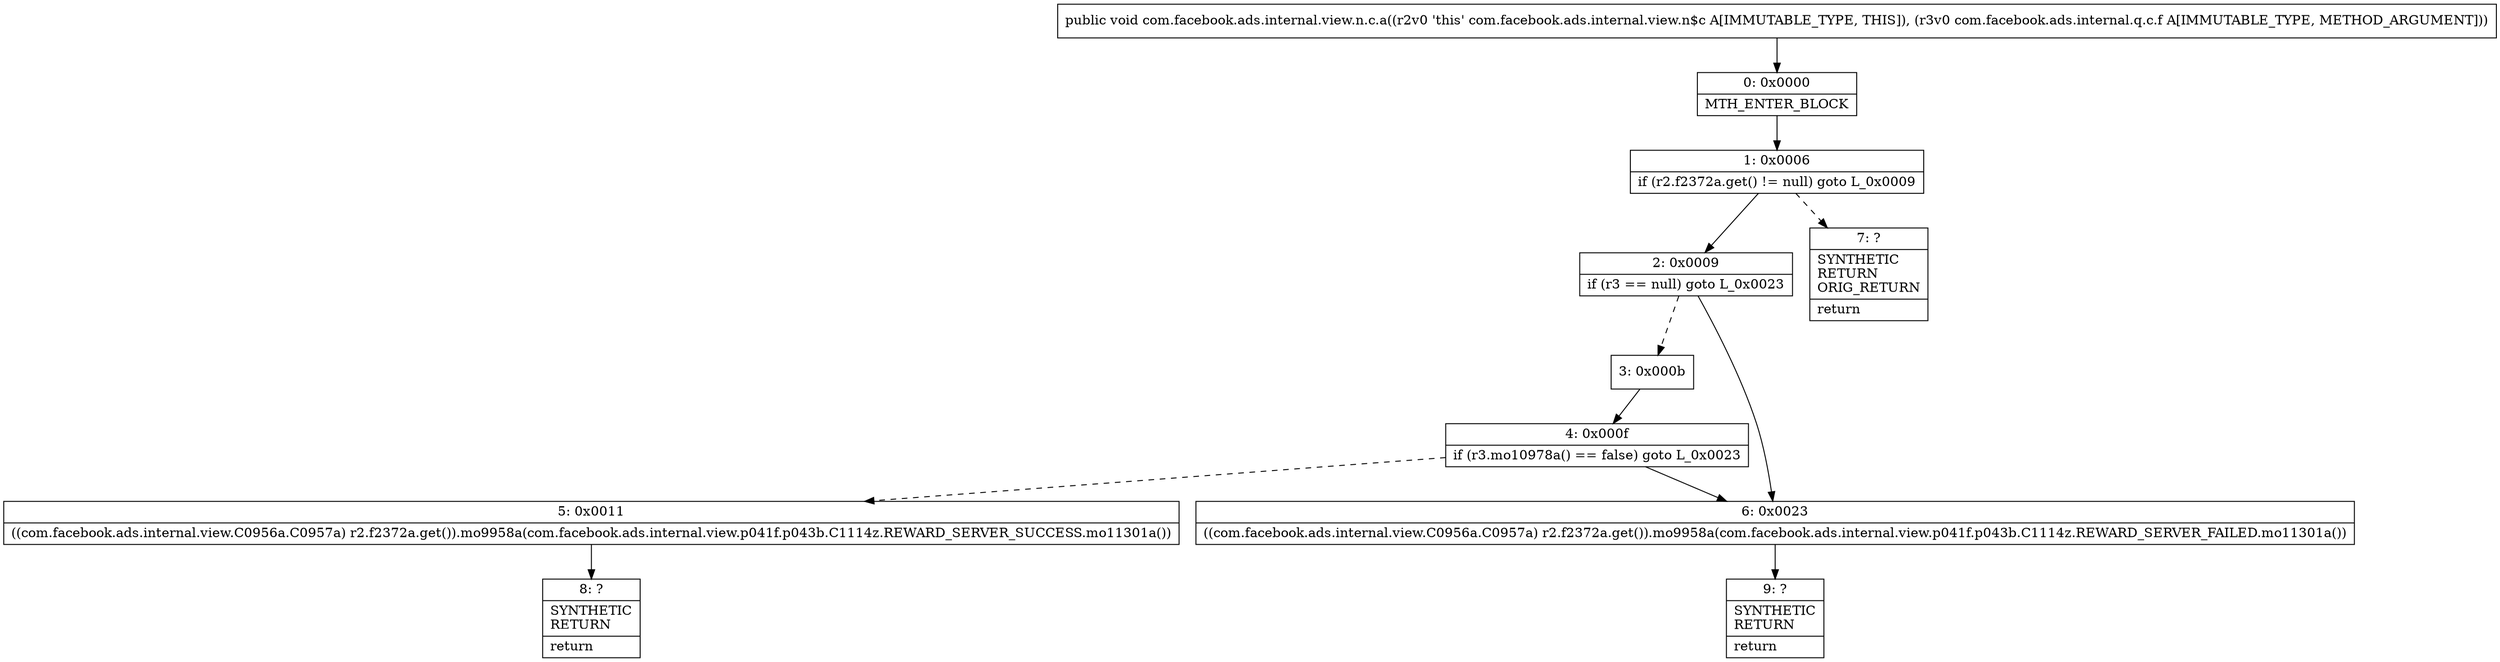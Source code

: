 digraph "CFG forcom.facebook.ads.internal.view.n.c.a(Lcom\/facebook\/ads\/internal\/q\/c\/f;)V" {
Node_0 [shape=record,label="{0\:\ 0x0000|MTH_ENTER_BLOCK\l}"];
Node_1 [shape=record,label="{1\:\ 0x0006|if (r2.f2372a.get() != null) goto L_0x0009\l}"];
Node_2 [shape=record,label="{2\:\ 0x0009|if (r3 == null) goto L_0x0023\l}"];
Node_3 [shape=record,label="{3\:\ 0x000b}"];
Node_4 [shape=record,label="{4\:\ 0x000f|if (r3.mo10978a() == false) goto L_0x0023\l}"];
Node_5 [shape=record,label="{5\:\ 0x0011|((com.facebook.ads.internal.view.C0956a.C0957a) r2.f2372a.get()).mo9958a(com.facebook.ads.internal.view.p041f.p043b.C1114z.REWARD_SERVER_SUCCESS.mo11301a())\l}"];
Node_6 [shape=record,label="{6\:\ 0x0023|((com.facebook.ads.internal.view.C0956a.C0957a) r2.f2372a.get()).mo9958a(com.facebook.ads.internal.view.p041f.p043b.C1114z.REWARD_SERVER_FAILED.mo11301a())\l}"];
Node_7 [shape=record,label="{7\:\ ?|SYNTHETIC\lRETURN\lORIG_RETURN\l|return\l}"];
Node_8 [shape=record,label="{8\:\ ?|SYNTHETIC\lRETURN\l|return\l}"];
Node_9 [shape=record,label="{9\:\ ?|SYNTHETIC\lRETURN\l|return\l}"];
MethodNode[shape=record,label="{public void com.facebook.ads.internal.view.n.c.a((r2v0 'this' com.facebook.ads.internal.view.n$c A[IMMUTABLE_TYPE, THIS]), (r3v0 com.facebook.ads.internal.q.c.f A[IMMUTABLE_TYPE, METHOD_ARGUMENT])) }"];
MethodNode -> Node_0;
Node_0 -> Node_1;
Node_1 -> Node_2;
Node_1 -> Node_7[style=dashed];
Node_2 -> Node_3[style=dashed];
Node_2 -> Node_6;
Node_3 -> Node_4;
Node_4 -> Node_5[style=dashed];
Node_4 -> Node_6;
Node_5 -> Node_8;
Node_6 -> Node_9;
}

